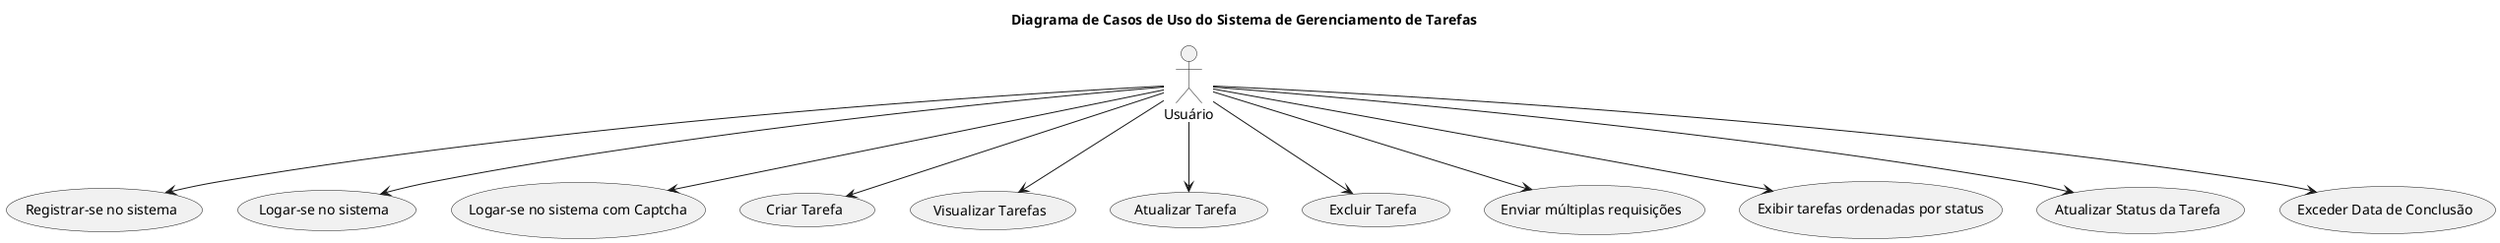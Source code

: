 @startuml

title Diagrama de Casos de Uso do Sistema de Gerenciamento de Tarefas

actor Usuario as "Usuário"

(Registrar-se no sistema) as Register
(Logar-se no sistema) as Login
(Logar-se no sistema com Captcha) as LoginWithCaptcha
(Criar Tarefa) as CreateTask
(Visualizar Tarefas) as ViewTasks
(Atualizar Tarefa) as UpdateTask
(Excluir Tarefa) as DeleteTask
(Enviar múltiplas requisições) as SendMultiRequests
(Exibir tarefas ordenadas por status) as ViewTasksByStatus
(Atualizar Status da Tarefa) as UpdateTaskStatus
(Exceder Data de Conclusão) as ExceedDueDate

Usuario --> Register
Usuario --> Login
Usuario --> LoginWithCaptcha
Usuario --> CreateTask
Usuario --> ViewTasks
Usuario --> UpdateTask
Usuario --> DeleteTask
Usuario --> SendMultiRequests
Usuario --> ViewTasksByStatus
Usuario --> UpdateTaskStatus
Usuario --> ExceedDueDate

@enduml
